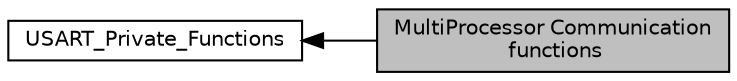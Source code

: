 digraph "MultiProcessor Communication functions"
{
  edge [fontname="Helvetica",fontsize="10",labelfontname="Helvetica",labelfontsize="10"];
  node [fontname="Helvetica",fontsize="10",shape=record];
  rankdir=LR;
  Node0 [label="MultiProcessor Communication\l functions",height=0.2,width=0.4,color="black", fillcolor="grey75", style="filled", fontcolor="black"];
  Node1 [label="USART_Private_Functions",height=0.2,width=0.4,color="black", fillcolor="white", style="filled",URL="$group___u_s_a_r_t___private___functions.html"];
  Node1->Node0 [shape=plaintext, dir="back", style="solid"];
}
